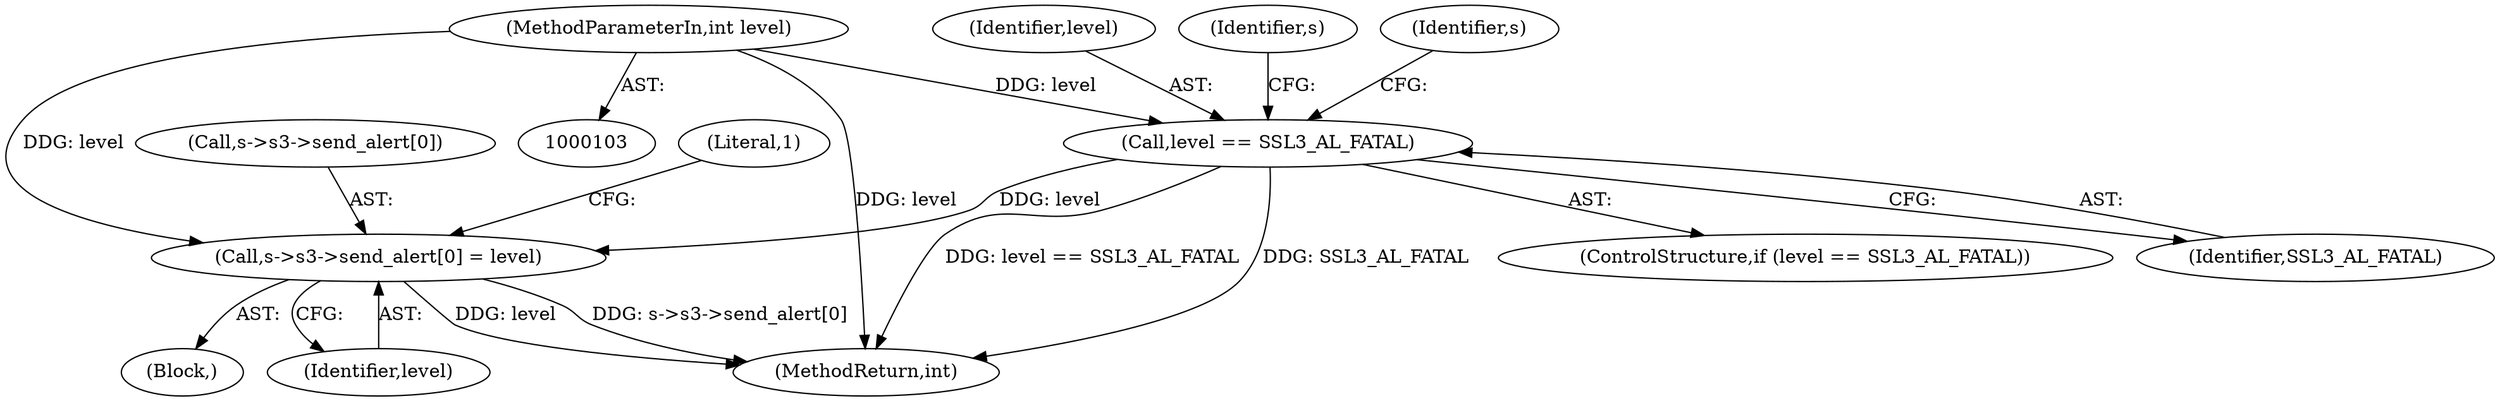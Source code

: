 digraph "0_openssl_e9bbefbf0f24c57645e7ad6a5a71ae649d18ac8e_1@API" {
"1000163" [label="(Call,s->s3->send_alert[0] = level)"];
"1000133" [label="(Call,level == SSL3_AL_FATAL)"];
"1000105" [label="(MethodParameterIn,int level)"];
"1000135" [label="(Identifier,SSL3_AL_FATAL)"];
"1000132" [label="(ControlStructure,if (level == SSL3_AL_FATAL))"];
"1000174" [label="(Literal,1)"];
"1000105" [label="(MethodParameterIn,int level)"];
"1000164" [label="(Call,s->s3->send_alert[0])"];
"1000133" [label="(Call,level == SSL3_AL_FATAL)"];
"1000140" [label="(Identifier,s)"];
"1000171" [label="(Identifier,level)"];
"1000175" [label="(MethodReturn,int)"];
"1000159" [label="(Identifier,s)"];
"1000107" [label="(Block,)"];
"1000134" [label="(Identifier,level)"];
"1000163" [label="(Call,s->s3->send_alert[0] = level)"];
"1000163" -> "1000107"  [label="AST: "];
"1000163" -> "1000171"  [label="CFG: "];
"1000164" -> "1000163"  [label="AST: "];
"1000171" -> "1000163"  [label="AST: "];
"1000174" -> "1000163"  [label="CFG: "];
"1000163" -> "1000175"  [label="DDG: s->s3->send_alert[0]"];
"1000163" -> "1000175"  [label="DDG: level"];
"1000133" -> "1000163"  [label="DDG: level"];
"1000105" -> "1000163"  [label="DDG: level"];
"1000133" -> "1000132"  [label="AST: "];
"1000133" -> "1000135"  [label="CFG: "];
"1000134" -> "1000133"  [label="AST: "];
"1000135" -> "1000133"  [label="AST: "];
"1000140" -> "1000133"  [label="CFG: "];
"1000159" -> "1000133"  [label="CFG: "];
"1000133" -> "1000175"  [label="DDG: level == SSL3_AL_FATAL"];
"1000133" -> "1000175"  [label="DDG: SSL3_AL_FATAL"];
"1000105" -> "1000133"  [label="DDG: level"];
"1000105" -> "1000103"  [label="AST: "];
"1000105" -> "1000175"  [label="DDG: level"];
}
